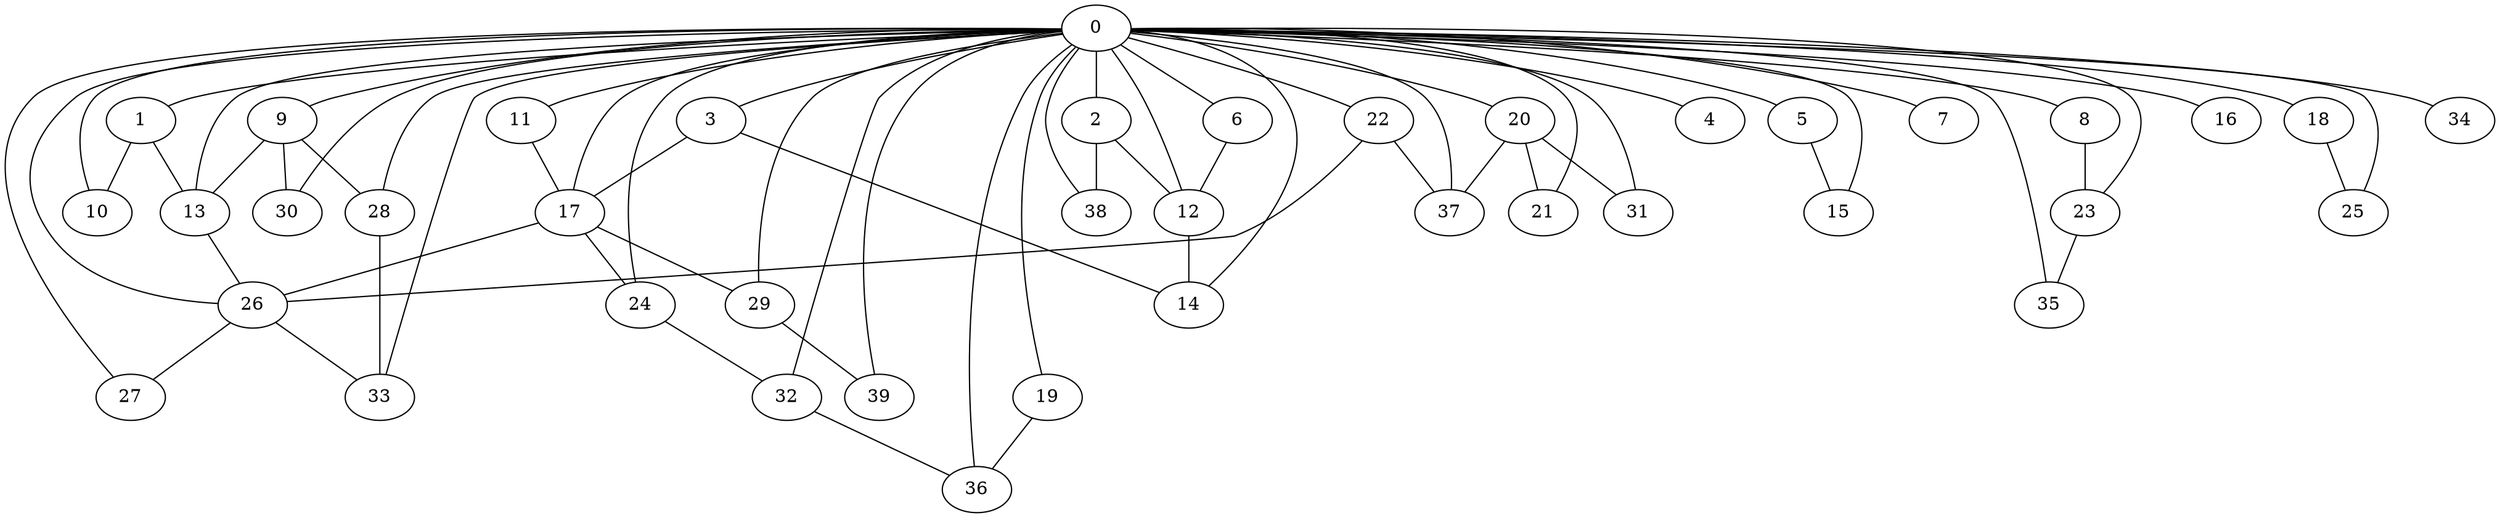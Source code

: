 
graph graphname {
    0 -- 1
0 -- 2
0 -- 3
0 -- 4
0 -- 5
0 -- 6
0 -- 7
0 -- 8
0 -- 9
0 -- 10
0 -- 11
0 -- 12
0 -- 13
0 -- 14
0 -- 15
0 -- 16
0 -- 17
0 -- 18
0 -- 19
0 -- 20
0 -- 21
0 -- 22
0 -- 23
0 -- 24
0 -- 25
0 -- 26
0 -- 27
0 -- 28
0 -- 29
0 -- 30
0 -- 31
0 -- 32
0 -- 33
0 -- 34
0 -- 35
0 -- 36
0 -- 37
0 -- 38
0 -- 39
1 -- 10
1 -- 13
2 -- 12
2 -- 38
3 -- 17
3 -- 14
5 -- 15
6 -- 12
8 -- 23
9 -- 28
9 -- 30
9 -- 13
11 -- 17
12 -- 14
13 -- 26
17 -- 29
17 -- 24
17 -- 26
18 -- 25
19 -- 36
20 -- 21
20 -- 31
20 -- 37
22 -- 26
22 -- 37
23 -- 35
24 -- 32
26 -- 33
26 -- 27
28 -- 33
29 -- 39
32 -- 36

}
